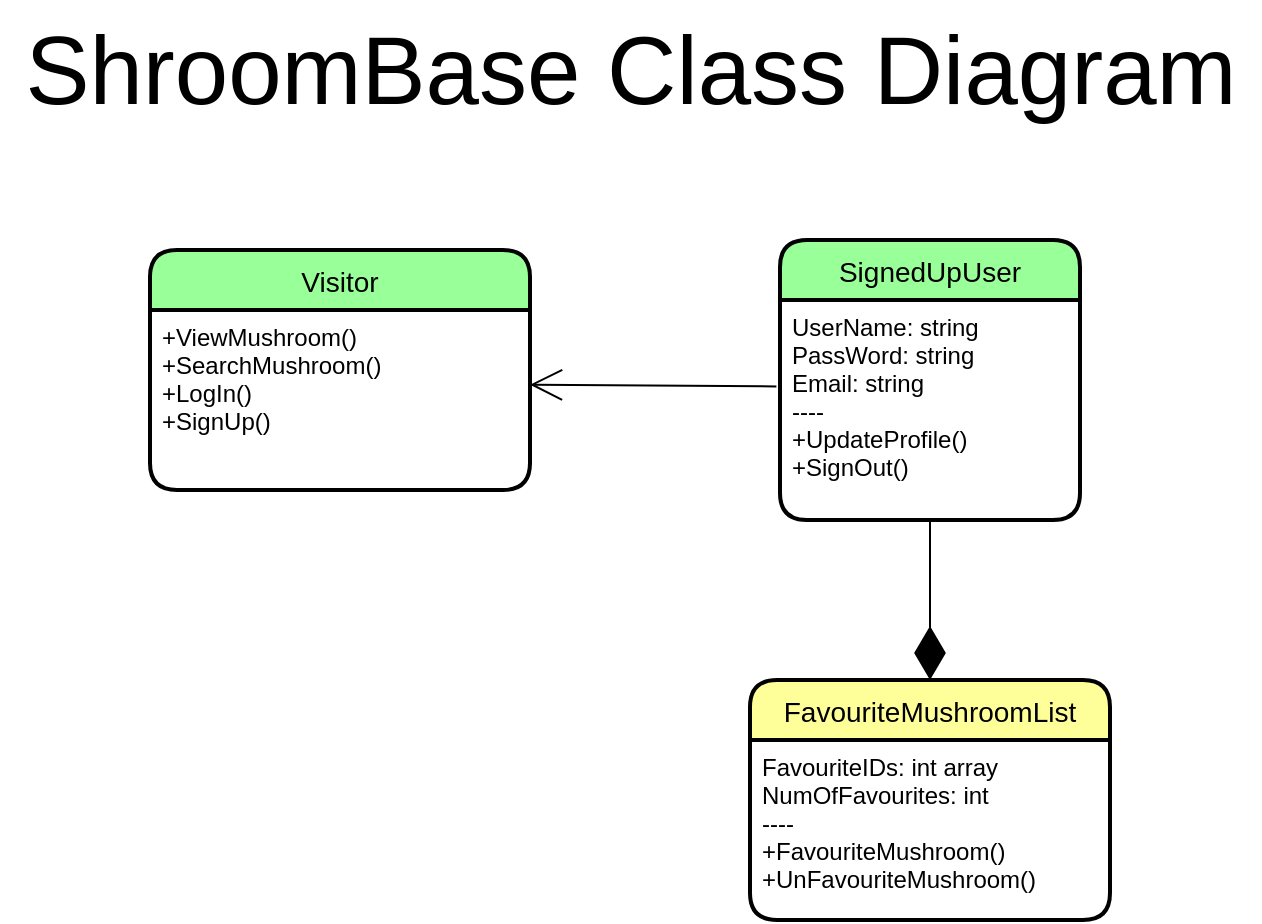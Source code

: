 <mxfile version="20.5.1" type="device"><diagram id="tF6skYDJAYN2UsbiFobB" name="Page-1"><mxGraphModel dx="620" dy="571" grid="1" gridSize="10" guides="1" tooltips="1" connect="1" arrows="1" fold="1" page="1" pageScale="1" pageWidth="850" pageHeight="1100" math="0" shadow="0"><root><mxCell id="0"/><mxCell id="1" parent="0"/><mxCell id="uOSFR3qSd_e0W8V23h3e-2" value="Visitor" style="swimlane;childLayout=stackLayout;horizontal=1;startSize=30;horizontalStack=0;rounded=1;fontSize=14;fontStyle=0;strokeWidth=2;resizeParent=0;resizeLast=1;shadow=0;dashed=0;align=center;fillColor=#99FF99;" parent="1" vertex="1"><mxGeometry x="185" y="145" width="190" height="120" as="geometry"><mxRectangle x="260" y="20" width="80" height="30" as="alternateBounds"/></mxGeometry></mxCell><mxCell id="uOSFR3qSd_e0W8V23h3e-3" value="+ViewMushroom()&#10;+SearchMushroom()&#10;+LogIn()&#10;+SignUp()" style="align=left;strokeColor=none;fillColor=none;spacingLeft=4;fontSize=12;verticalAlign=top;resizable=0;rotatable=0;part=1;" parent="uOSFR3qSd_e0W8V23h3e-2" vertex="1"><mxGeometry y="30" width="190" height="90" as="geometry"/></mxCell><mxCell id="uOSFR3qSd_e0W8V23h3e-4" value="SignedUpUser" style="swimlane;childLayout=stackLayout;horizontal=1;startSize=30;horizontalStack=0;rounded=1;fontSize=14;fontStyle=0;strokeWidth=2;resizeParent=0;resizeLast=1;shadow=0;dashed=0;align=center;fillColor=#99FF99;" parent="1" vertex="1"><mxGeometry x="500" y="140" width="150" height="140" as="geometry"/></mxCell><mxCell id="uOSFR3qSd_e0W8V23h3e-5" value="UserName: string &#10;PassWord: string&#10;Email: string&#10;----&#10;+UpdateProfile()&#10;+SignOut()" style="align=left;strokeColor=none;fillColor=none;spacingLeft=4;fontSize=12;verticalAlign=top;resizable=0;rotatable=0;part=1;" parent="uOSFR3qSd_e0W8V23h3e-4" vertex="1"><mxGeometry y="30" width="150" height="110" as="geometry"/></mxCell><mxCell id="uOSFR3qSd_e0W8V23h3e-6" value="FavouriteMushroomList" style="swimlane;childLayout=stackLayout;horizontal=1;startSize=30;horizontalStack=0;rounded=1;fontSize=14;fontStyle=0;strokeWidth=2;resizeParent=0;resizeLast=1;shadow=0;dashed=0;align=center;fillColor=#FFFF99;" parent="1" vertex="1"><mxGeometry x="485" y="360" width="180" height="120" as="geometry"/></mxCell><mxCell id="uOSFR3qSd_e0W8V23h3e-7" value="FavouriteIDs: int array&#10;NumOfFavourites: int &#10;----&#10;+FavouriteMushroom()&#10;+UnFavouriteMushroom()" style="align=left;strokeColor=none;fillColor=none;spacingLeft=4;fontSize=12;verticalAlign=top;resizable=0;rotatable=0;part=1;" parent="uOSFR3qSd_e0W8V23h3e-6" vertex="1"><mxGeometry y="30" width="180" height="90" as="geometry"/></mxCell><mxCell id="uOSFR3qSd_e0W8V23h3e-8" value="" style="endArrow=diamondThin;endFill=1;endSize=24;html=1;rounded=0;exitX=0.5;exitY=1;exitDx=0;exitDy=0;entryX=0.5;entryY=0;entryDx=0;entryDy=0;" parent="1" source="uOSFR3qSd_e0W8V23h3e-5" target="uOSFR3qSd_e0W8V23h3e-6" edge="1"><mxGeometry width="160" relative="1" as="geometry"><mxPoint x="330" y="390" as="sourcePoint"/><mxPoint x="485" y="320" as="targetPoint"/></mxGeometry></mxCell><mxCell id="DCmBxsjQDMwbKDHTKxw--1" value="&lt;font style=&quot;font-size: 48px;&quot;&gt;ShroomBase Class Diagram&lt;/font&gt;" style="text;html=1;align=center;verticalAlign=middle;resizable=0;points=[];autosize=1;strokeColor=none;fillColor=none;fontSize=16;" parent="1" vertex="1"><mxGeometry x="110" y="20" width="630" height="70" as="geometry"/></mxCell><mxCell id="DCmBxsjQDMwbKDHTKxw--2" value="" style="edgeStyle=none;orthogonalLoop=1;jettySize=auto;html=1;rounded=0;fontSize=12;endArrow=open;startSize=14;endSize=14;sourcePerimeterSpacing=8;targetPerimeterSpacing=8;curved=1;entryX=1;entryY=0.415;entryDx=0;entryDy=0;entryPerimeter=0;exitX=-0.012;exitY=0.393;exitDx=0;exitDy=0;exitPerimeter=0;" parent="1" source="uOSFR3qSd_e0W8V23h3e-5" target="uOSFR3qSd_e0W8V23h3e-3" edge="1"><mxGeometry width="140" relative="1" as="geometry"><mxPoint x="265" y="130" as="sourcePoint"/><mxPoint x="405" y="130" as="targetPoint"/><Array as="points"/></mxGeometry></mxCell></root></mxGraphModel></diagram></mxfile>